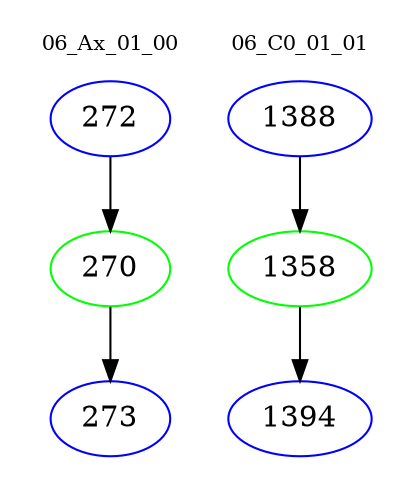 digraph{
subgraph cluster_0 {
color = white
label = "06_Ax_01_00";
fontsize=10;
T0_272 [label="272", color="blue"]
T0_272 -> T0_270 [color="black"]
T0_270 [label="270", color="green"]
T0_270 -> T0_273 [color="black"]
T0_273 [label="273", color="blue"]
}
subgraph cluster_1 {
color = white
label = "06_C0_01_01";
fontsize=10;
T1_1388 [label="1388", color="blue"]
T1_1388 -> T1_1358 [color="black"]
T1_1358 [label="1358", color="green"]
T1_1358 -> T1_1394 [color="black"]
T1_1394 [label="1394", color="blue"]
}
}
